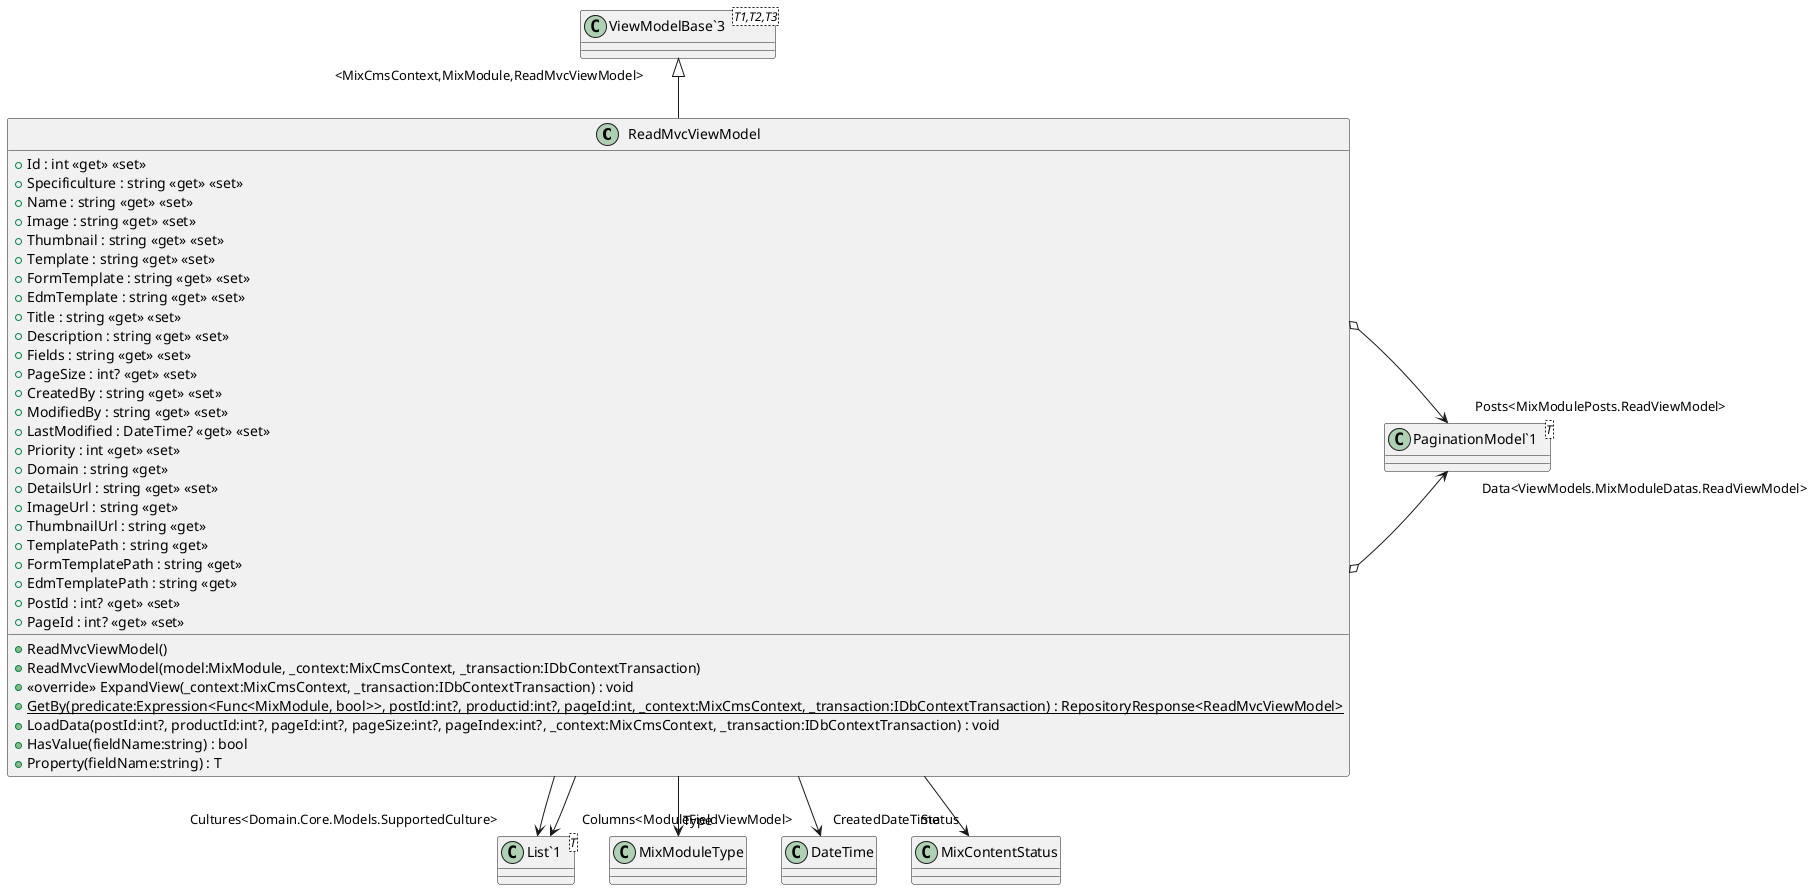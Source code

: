 @startuml
class ReadMvcViewModel {
    + Id : int <<get>> <<set>>
    + Specificulture : string <<get>> <<set>>
    + Name : string <<get>> <<set>>
    + Image : string <<get>> <<set>>
    + Thumbnail : string <<get>> <<set>>
    + Template : string <<get>> <<set>>
    + FormTemplate : string <<get>> <<set>>
    + EdmTemplate : string <<get>> <<set>>
    + Title : string <<get>> <<set>>
    + Description : string <<get>> <<set>>
    + Fields : string <<get>> <<set>>
    + PageSize : int? <<get>> <<set>>
    + CreatedBy : string <<get>> <<set>>
    + ModifiedBy : string <<get>> <<set>>
    + LastModified : DateTime? <<get>> <<set>>
    + Priority : int <<get>> <<set>>
    + Domain : string <<get>>
    + DetailsUrl : string <<get>> <<set>>
    + ImageUrl : string <<get>>
    + ThumbnailUrl : string <<get>>
    + TemplatePath : string <<get>>
    + FormTemplatePath : string <<get>>
    + EdmTemplatePath : string <<get>>
    + PostId : int? <<get>> <<set>>
    + PageId : int? <<get>> <<set>>
    + ReadMvcViewModel()
    + ReadMvcViewModel(model:MixModule, _context:MixCmsContext, _transaction:IDbContextTransaction)
    + <<override>> ExpandView(_context:MixCmsContext, _transaction:IDbContextTransaction) : void
    + {static} GetBy(predicate:Expression<Func<MixModule, bool>>, postId:int?, productid:int?, pageId:int, _context:MixCmsContext, _transaction:IDbContextTransaction) : RepositoryResponse<ReadMvcViewModel>
    + LoadData(postId:int?, productId:int?, pageId:int?, pageSize:int?, pageIndex:int?, _context:MixCmsContext, _transaction:IDbContextTransaction) : void
    + HasValue(fieldName:string) : bool
    + Property(fieldName:string) : T
}
class "ViewModelBase`3"<T1,T2,T3> {
}
class "List`1"<T> {
}
class "PaginationModel`1"<T> {
}
"ViewModelBase`3" "<MixCmsContext,MixModule,ReadMvcViewModel>" <|-- ReadMvcViewModel
ReadMvcViewModel --> "Cultures<Domain.Core.Models.SupportedCulture>" "List`1"
ReadMvcViewModel --> "Type" MixModuleType
ReadMvcViewModel --> "CreatedDateTime" DateTime
ReadMvcViewModel --> "Status" MixContentStatus
ReadMvcViewModel --> "Columns<ModuleFieldViewModel>" "List`1"
ReadMvcViewModel o-> "Data<ViewModels.MixModuleDatas.ReadViewModel>" "PaginationModel`1"
ReadMvcViewModel o-> "Posts<MixModulePosts.ReadViewModel>" "PaginationModel`1"
@enduml
